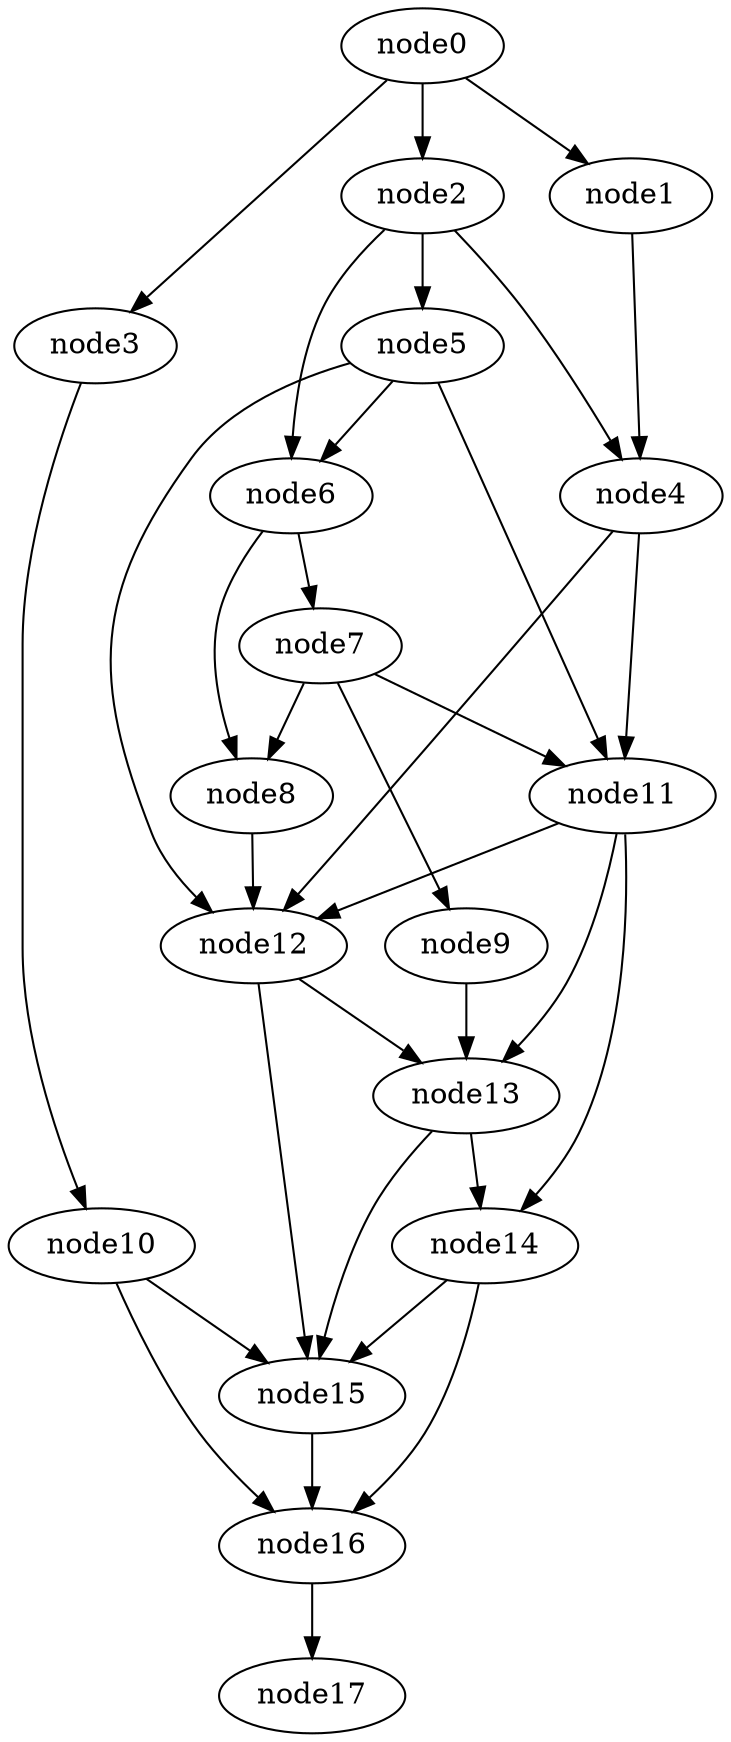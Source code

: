 digraph g{
	node17
	node16 -> node17
	node15 -> node16
	node14 -> node16
	node14 -> node15
	node13 -> node15
	node13 -> node14
	node12 -> node15
	node12 -> node13
	node11 -> node14
	node11 -> node13
	node11 -> node12
	node10 -> node16
	node10 -> node15
	node9 -> node13
	node8 -> node12
	node7 -> node11
	node7 -> node9
	node7 -> node8
	node6 -> node8
	node6 -> node7
	node5 -> node12
	node5 -> node11
	node5 -> node6
	node4 -> node12
	node4 -> node11
	node3 -> node10
	node2 -> node6
	node2 -> node5
	node2 -> node4
	node1 -> node4
	node0 -> node3
	node0 -> node2
	node0 -> node1
}
